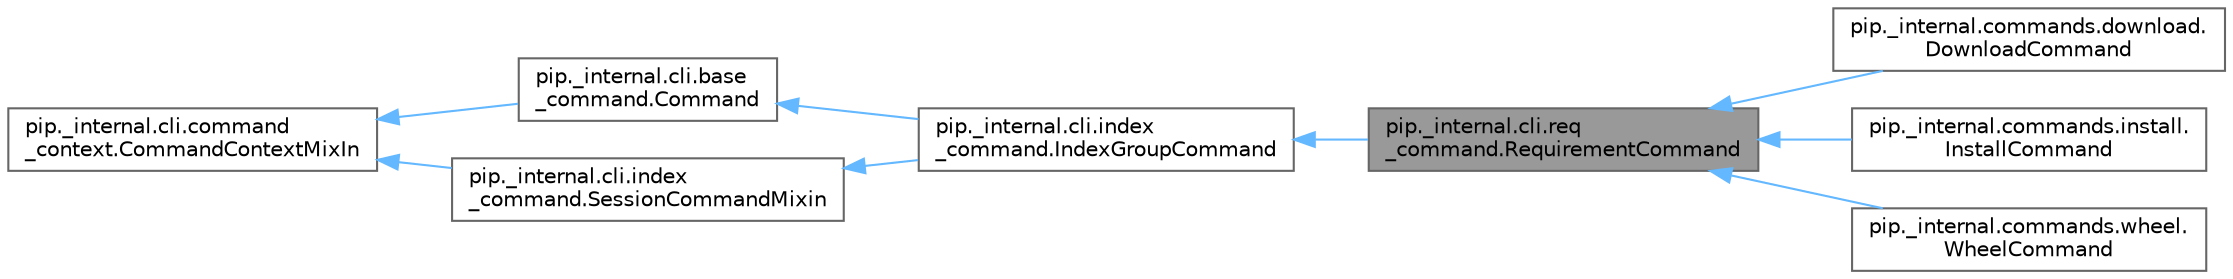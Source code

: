 digraph "pip._internal.cli.req_command.RequirementCommand"
{
 // LATEX_PDF_SIZE
  bgcolor="transparent";
  edge [fontname=Helvetica,fontsize=10,labelfontname=Helvetica,labelfontsize=10];
  node [fontname=Helvetica,fontsize=10,shape=box,height=0.2,width=0.4];
  rankdir="LR";
  Node1 [id="Node000001",label="pip._internal.cli.req\l_command.RequirementCommand",height=0.2,width=0.4,color="gray40", fillcolor="grey60", style="filled", fontcolor="black",tooltip=" "];
  Node2 -> Node1 [id="edge9_Node000001_Node000002",dir="back",color="steelblue1",style="solid",tooltip=" "];
  Node2 [id="Node000002",label="pip._internal.cli.index\l_command.IndexGroupCommand",height=0.2,width=0.4,color="gray40", fillcolor="white", style="filled",URL="$classpip_1_1__internal_1_1cli_1_1index__command_1_1IndexGroupCommand.html",tooltip=" "];
  Node3 -> Node2 [id="edge10_Node000002_Node000003",dir="back",color="steelblue1",style="solid",tooltip=" "];
  Node3 [id="Node000003",label="pip._internal.cli.base\l_command.Command",height=0.2,width=0.4,color="gray40", fillcolor="white", style="filled",URL="$classpip_1_1__internal_1_1cli_1_1base__command_1_1Command.html",tooltip=" "];
  Node4 -> Node3 [id="edge11_Node000003_Node000004",dir="back",color="steelblue1",style="solid",tooltip=" "];
  Node4 [id="Node000004",label="pip._internal.cli.command\l_context.CommandContextMixIn",height=0.2,width=0.4,color="gray40", fillcolor="white", style="filled",URL="$classpip_1_1__internal_1_1cli_1_1command__context_1_1CommandContextMixIn.html",tooltip=" "];
  Node5 -> Node2 [id="edge12_Node000002_Node000005",dir="back",color="steelblue1",style="solid",tooltip=" "];
  Node5 [id="Node000005",label="pip._internal.cli.index\l_command.SessionCommandMixin",height=0.2,width=0.4,color="gray40", fillcolor="white", style="filled",URL="$classpip_1_1__internal_1_1cli_1_1index__command_1_1SessionCommandMixin.html",tooltip=" "];
  Node4 -> Node5 [id="edge13_Node000005_Node000004",dir="back",color="steelblue1",style="solid",tooltip=" "];
  Node1 -> Node6 [id="edge14_Node000001_Node000006",dir="back",color="steelblue1",style="solid",tooltip=" "];
  Node6 [id="Node000006",label="pip._internal.commands.download.\lDownloadCommand",height=0.2,width=0.4,color="gray40", fillcolor="white", style="filled",URL="$classpip_1_1__internal_1_1commands_1_1download_1_1DownloadCommand.html",tooltip=" "];
  Node1 -> Node7 [id="edge15_Node000001_Node000007",dir="back",color="steelblue1",style="solid",tooltip=" "];
  Node7 [id="Node000007",label="pip._internal.commands.install.\lInstallCommand",height=0.2,width=0.4,color="gray40", fillcolor="white", style="filled",URL="$classpip_1_1__internal_1_1commands_1_1install_1_1InstallCommand.html",tooltip=" "];
  Node1 -> Node8 [id="edge16_Node000001_Node000008",dir="back",color="steelblue1",style="solid",tooltip=" "];
  Node8 [id="Node000008",label="pip._internal.commands.wheel.\lWheelCommand",height=0.2,width=0.4,color="gray40", fillcolor="white", style="filled",URL="$classpip_1_1__internal_1_1commands_1_1wheel_1_1WheelCommand.html",tooltip=" "];
}
